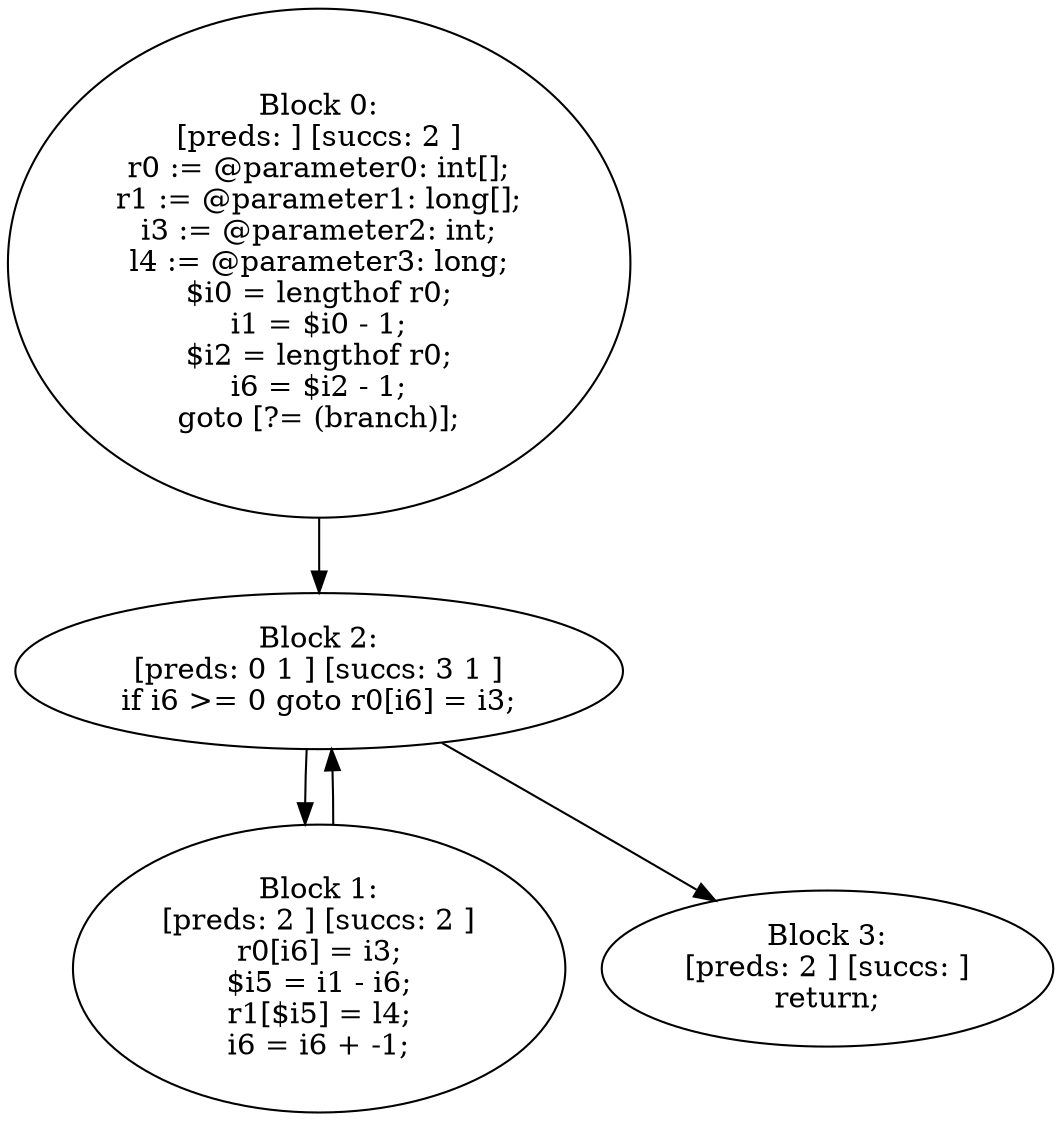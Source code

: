digraph "unitGraph" {
    "Block 0:
[preds: ] [succs: 2 ]
r0 := @parameter0: int[];
r1 := @parameter1: long[];
i3 := @parameter2: int;
l4 := @parameter3: long;
$i0 = lengthof r0;
i1 = $i0 - 1;
$i2 = lengthof r0;
i6 = $i2 - 1;
goto [?= (branch)];
"
    "Block 1:
[preds: 2 ] [succs: 2 ]
r0[i6] = i3;
$i5 = i1 - i6;
r1[$i5] = l4;
i6 = i6 + -1;
"
    "Block 2:
[preds: 0 1 ] [succs: 3 1 ]
if i6 >= 0 goto r0[i6] = i3;
"
    "Block 3:
[preds: 2 ] [succs: ]
return;
"
    "Block 0:
[preds: ] [succs: 2 ]
r0 := @parameter0: int[];
r1 := @parameter1: long[];
i3 := @parameter2: int;
l4 := @parameter3: long;
$i0 = lengthof r0;
i1 = $i0 - 1;
$i2 = lengthof r0;
i6 = $i2 - 1;
goto [?= (branch)];
"->"Block 2:
[preds: 0 1 ] [succs: 3 1 ]
if i6 >= 0 goto r0[i6] = i3;
";
    "Block 1:
[preds: 2 ] [succs: 2 ]
r0[i6] = i3;
$i5 = i1 - i6;
r1[$i5] = l4;
i6 = i6 + -1;
"->"Block 2:
[preds: 0 1 ] [succs: 3 1 ]
if i6 >= 0 goto r0[i6] = i3;
";
    "Block 2:
[preds: 0 1 ] [succs: 3 1 ]
if i6 >= 0 goto r0[i6] = i3;
"->"Block 3:
[preds: 2 ] [succs: ]
return;
";
    "Block 2:
[preds: 0 1 ] [succs: 3 1 ]
if i6 >= 0 goto r0[i6] = i3;
"->"Block 1:
[preds: 2 ] [succs: 2 ]
r0[i6] = i3;
$i5 = i1 - i6;
r1[$i5] = l4;
i6 = i6 + -1;
";
}
